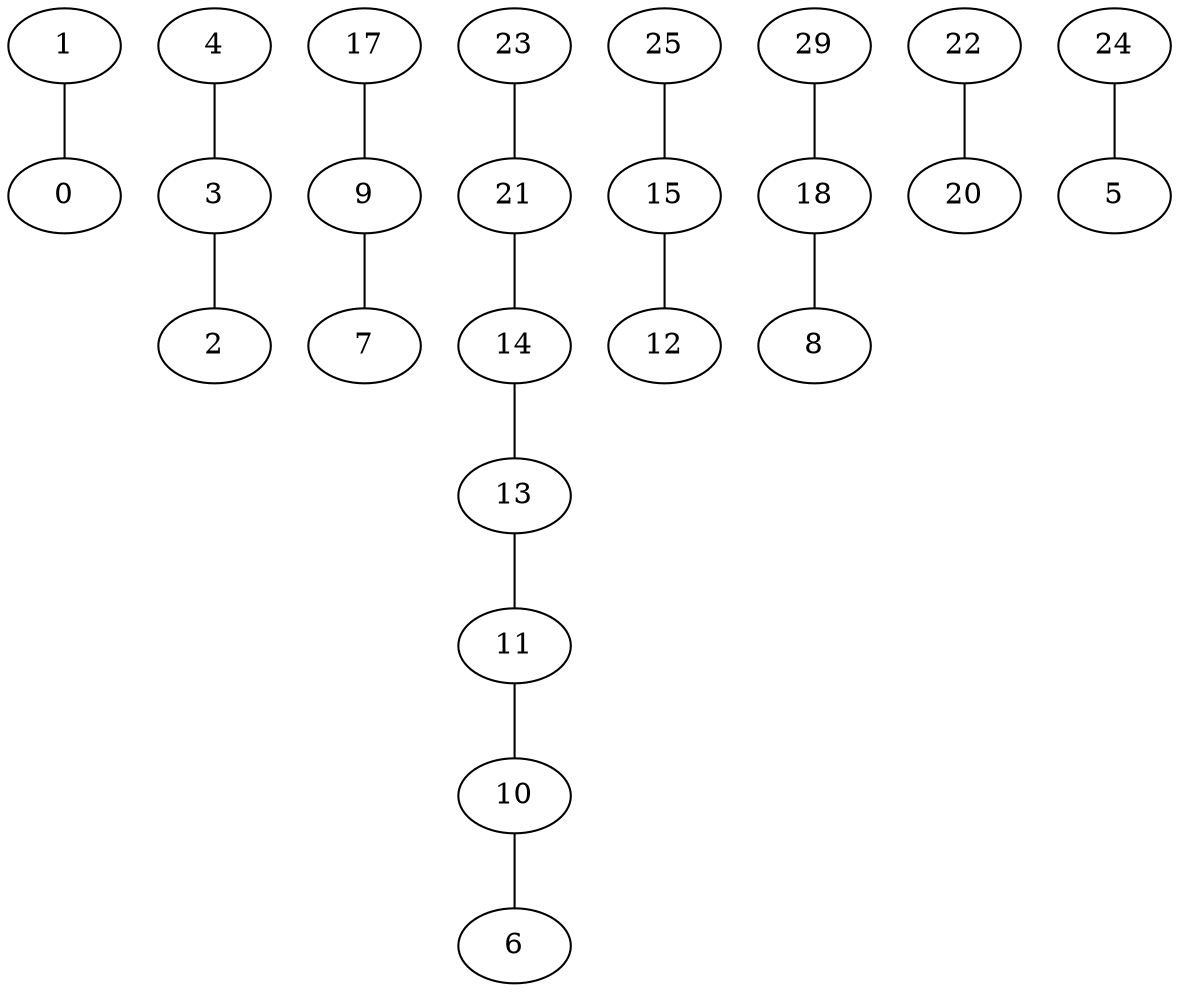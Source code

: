 graph G {
  1 -- 0;
  3 -- 2;
  4 -- 3;
  9 -- 7;
  10 -- 6;
  11 -- 10;
  13 -- 11;
  14 -- 13;
  15 -- 12;
  17 -- 9;
  18 -- 8;
  21 -- 14;
  22 -- 20;
  23 -- 21;
  24 -- 5;
  25 -- 15;
  29 -- 18;
}
